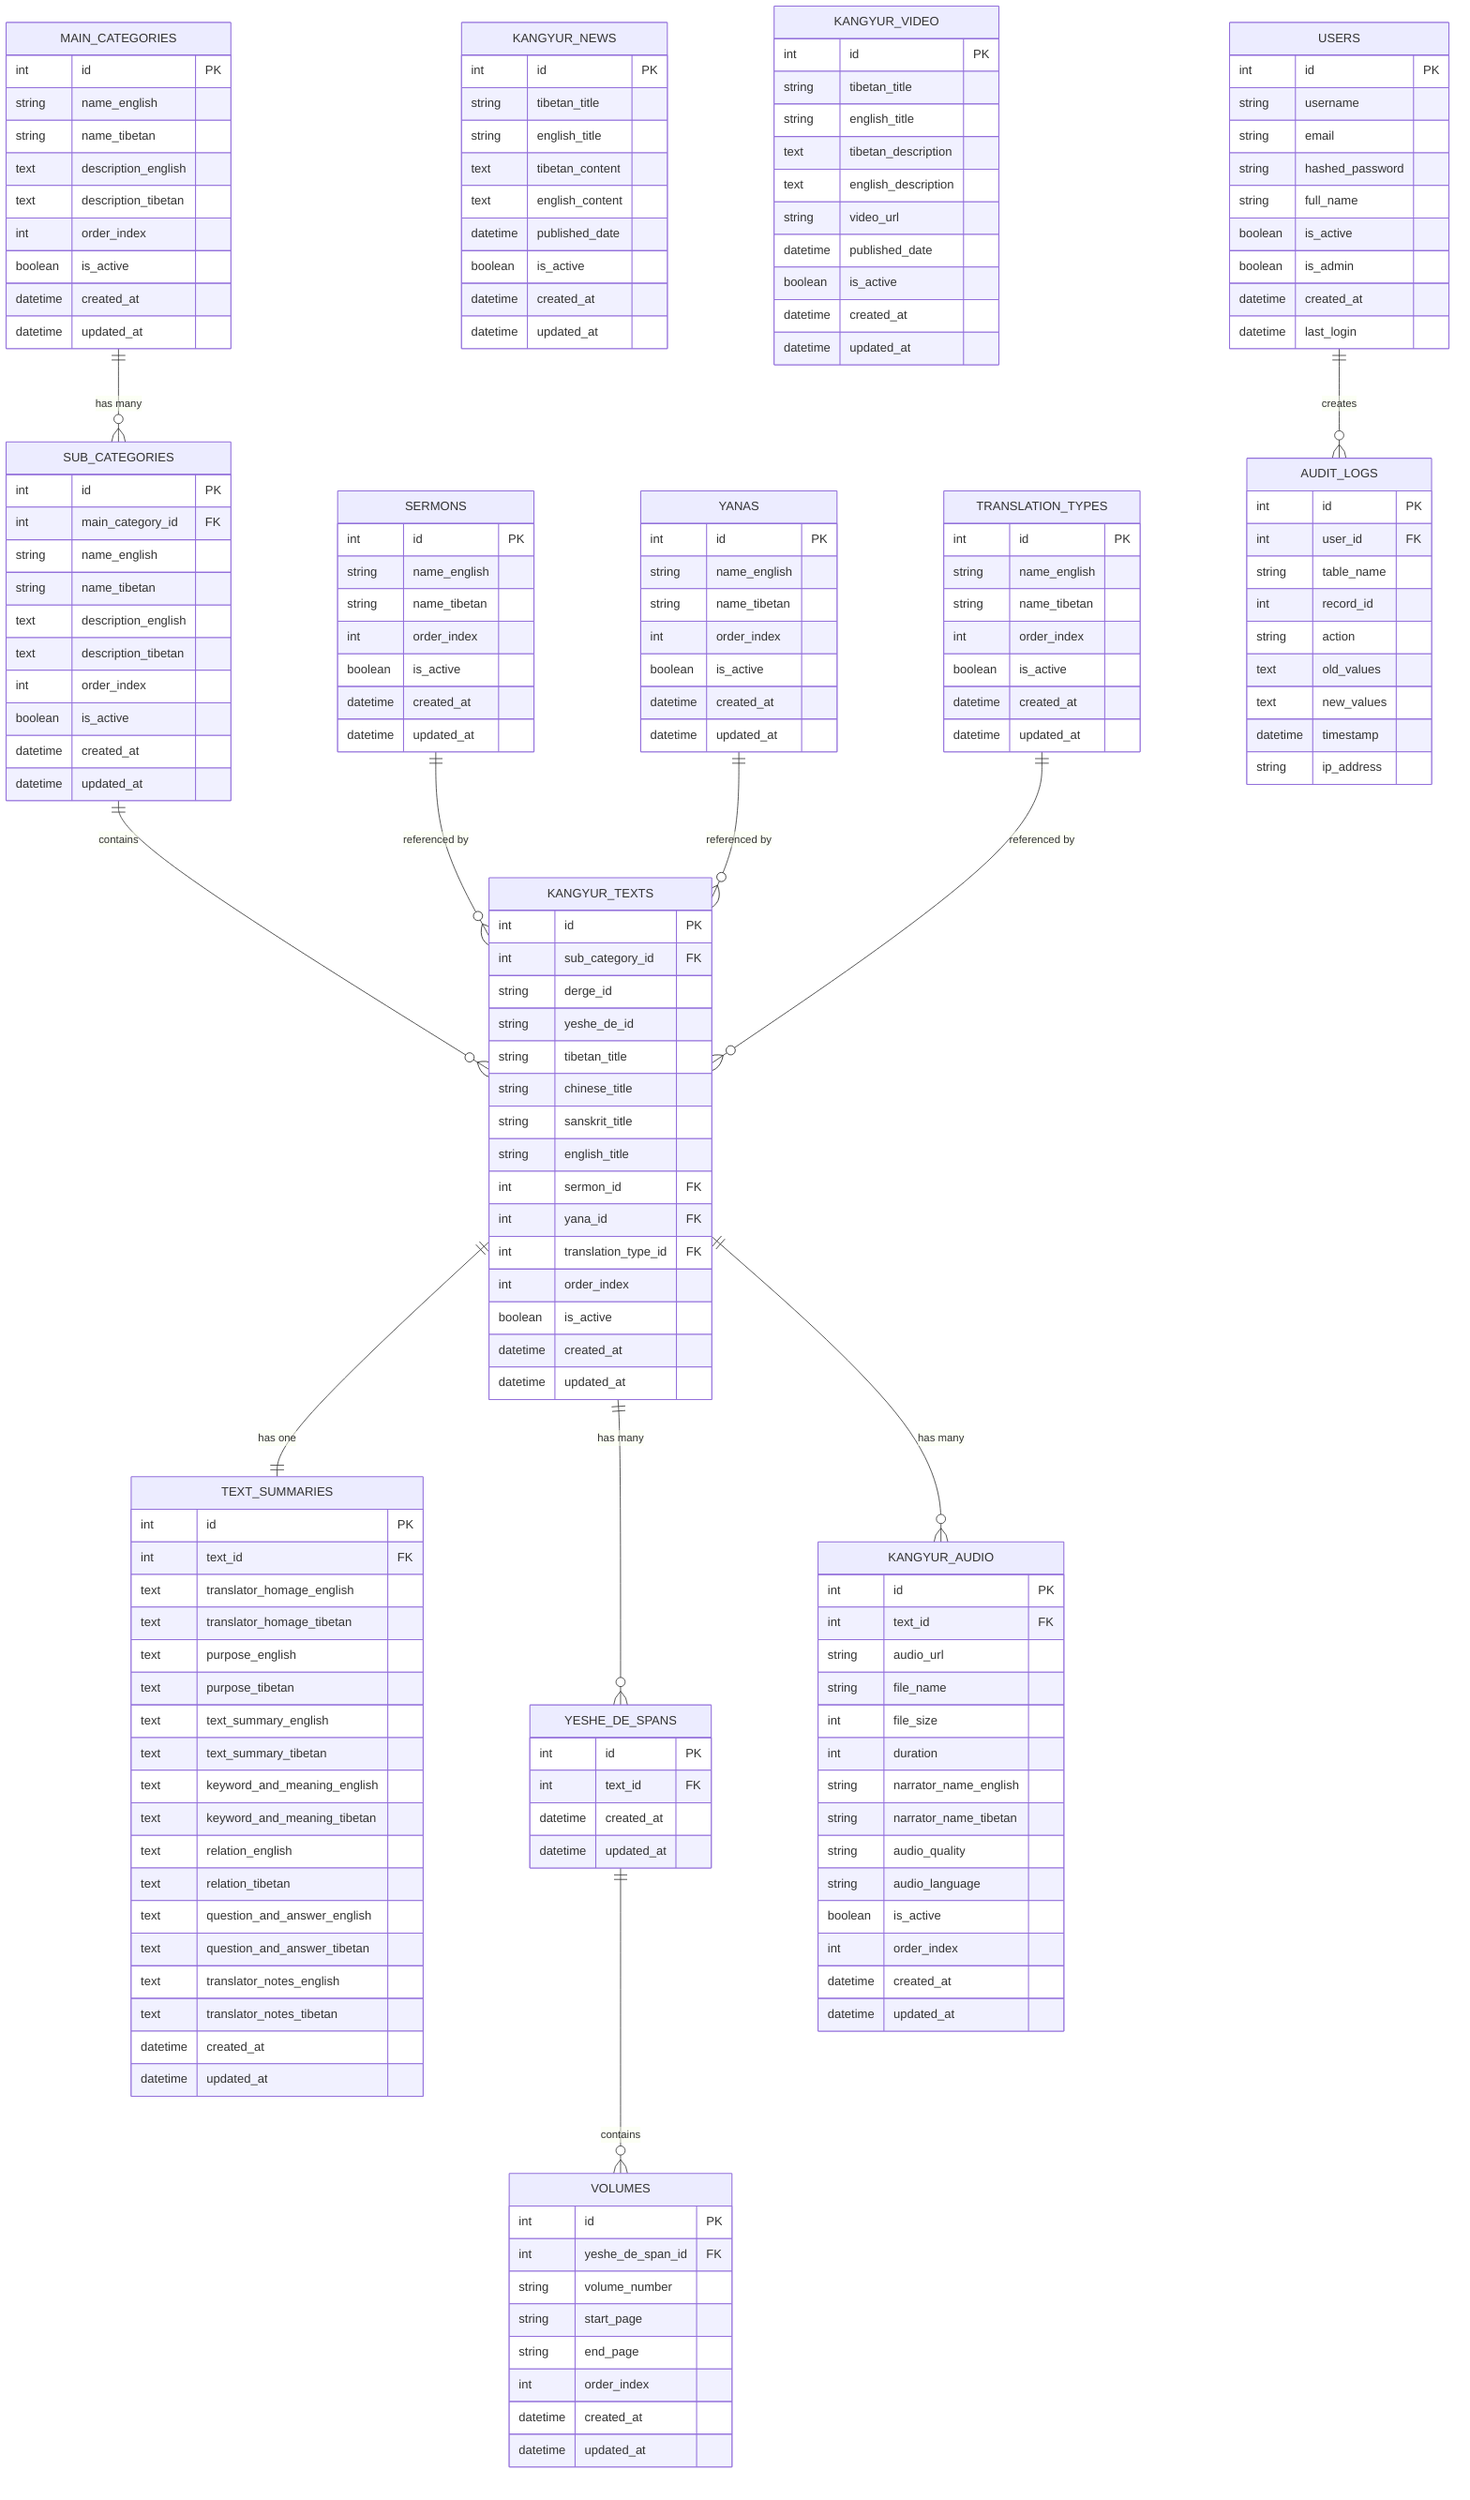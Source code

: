 erDiagram
    MAIN_CATEGORIES {
        int id PK
        string name_english
        string name_tibetan
        text description_english
        text description_tibetan
        int order_index
        boolean is_active
        datetime created_at
        datetime updated_at
    }

    SUB_CATEGORIES {
        int id PK
        int main_category_id FK
        string name_english
        string name_tibetan
        text description_english
        text description_tibetan
        int order_index
        boolean is_active
        datetime created_at
        datetime updated_at
    }

    KANGYUR_TEXTS {
        int id PK
        int sub_category_id FK
        string derge_id
        string yeshe_de_id
        string tibetan_title
        string chinese_title
        string sanskrit_title
        string english_title
        int sermon_id FK
        int yana_id FK
        int translation_type_id FK
        int order_index
        boolean is_active
        datetime created_at
        datetime updated_at
    }

    TEXT_SUMMARIES {
        int id PK
        int text_id FK
        text translator_homage_english
        text translator_homage_tibetan
        text purpose_english
        text purpose_tibetan
        text text_summary_english
        text text_summary_tibetan
        text keyword_and_meaning_english
        text keyword_and_meaning_tibetan
        text relation_english
        text relation_tibetan
        text question_and_answer_english
        text question_and_answer_tibetan
        text translator_notes_english
        text translator_notes_tibetan
        datetime created_at
        datetime updated_at
    }

    YESHE_DE_SPANS {
        int id PK
        int text_id FK
        datetime created_at
        datetime updated_at
    }

    VOLUMES {
        int id PK
        int yeshe_de_span_id FK
        string volume_number
        string start_page
        string end_page
        int order_index
        datetime created_at
        datetime updated_at
    }

    SERMONS {
        int id PK
        string name_english
        string name_tibetan
        int order_index
        boolean is_active
        datetime created_at
        datetime updated_at
    }

    YANAS {
        int id PK
        string name_english
        string name_tibetan
        int order_index
        boolean is_active
        datetime created_at
        datetime updated_at
    }

    TRANSLATION_TYPES {
        int id PK
        string name_english
        string name_tibetan
        int order_index
        boolean is_active
        datetime created_at
        datetime updated_at
    }

    KANGYUR_AUDIO {
        int id PK
        int text_id FK
        string audio_url
        string file_name
        int file_size
        int duration
        string narrator_name_english
        string narrator_name_tibetan
        string audio_quality
        string audio_language
        boolean is_active
        int order_index
        datetime created_at
        datetime updated_at
    }

    KANGYUR_NEWS {
        int id PK
        string tibetan_title
        string english_title
        text tibetan_content
        text english_content
        datetime published_date
        boolean is_active
        datetime created_at
        datetime updated_at
    }

    KANGYUR_VIDEO {
        int id PK
        string tibetan_title
        string english_title
        text tibetan_description
        text english_description
        string video_url
        datetime published_date
        boolean is_active
        datetime created_at
        datetime updated_at
    }

    USERS {
        int id PK
        string username
        string email
        string hashed_password
        string full_name
        boolean is_active
        boolean is_admin
        datetime created_at
        datetime last_login
    }

    AUDIT_LOGS {
        int id PK
        int user_id FK
        string table_name
        int record_id
        string action
        text old_values
        text new_values
        datetime timestamp
        string ip_address
    }

    %% Relationships
    MAIN_CATEGORIES ||--o{ SUB_CATEGORIES : "has many"
    SUB_CATEGORIES ||--o{ KANGYUR_TEXTS : "contains"
    KANGYUR_TEXTS ||--|| TEXT_SUMMARIES : "has one"
    KANGYUR_TEXTS ||--o{ YESHE_DE_SPANS : "has many"
    KANGYUR_TEXTS ||--o{ KANGYUR_AUDIO : "has many"
    YESHE_DE_SPANS ||--o{ VOLUMES : "contains"
    SERMONS ||--o{ KANGYUR_TEXTS : "referenced by"
    YANAS ||--o{ KANGYUR_TEXTS : "referenced by"
    TRANSLATION_TYPES ||--o{ KANGYUR_TEXTS : "referenced by"
    USERS ||--o{ AUDIT_LOGS : "creates"